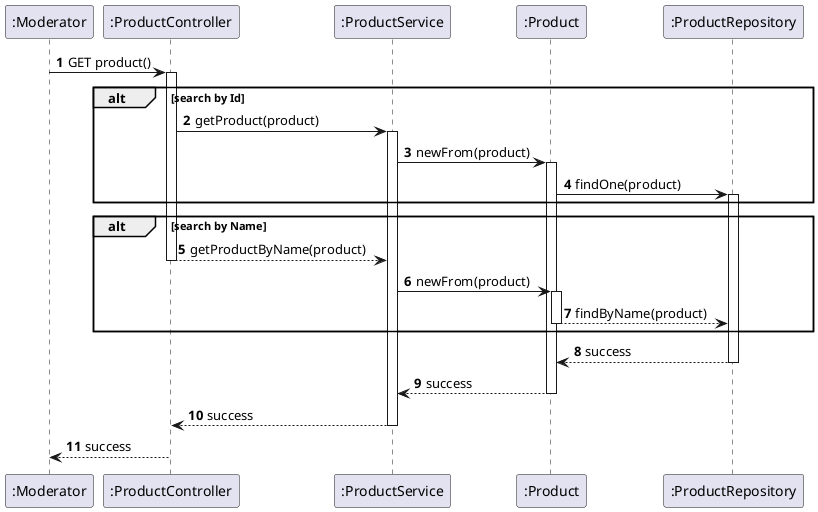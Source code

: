 @startuml
'https://plantuml.com/sequence-diagram
autoactivate on
autonumber

participant ":Moderator" as Moderator
participant ":ProductController" as Controller
participant ":ProductService" as Service
participant ":Product" as Product
participant ":ProductRepository" as Repository

Moderator -> Controller : GET product()
alt search by Id
Controller -> Service : getProduct(product)
Service -> Product : newFrom(product)
Product -> Repository :  findOne(product)
end alt
alt search by Name
Controller --> Service : getProductByName(product)
Service -> Product : newFrom(product)
Product --> Repository :  findByName(product)
end alt
Repository --> Product : success
Product --> Service : success
Service --> Controller : success
Controller --> Moderator : success

@enduml
